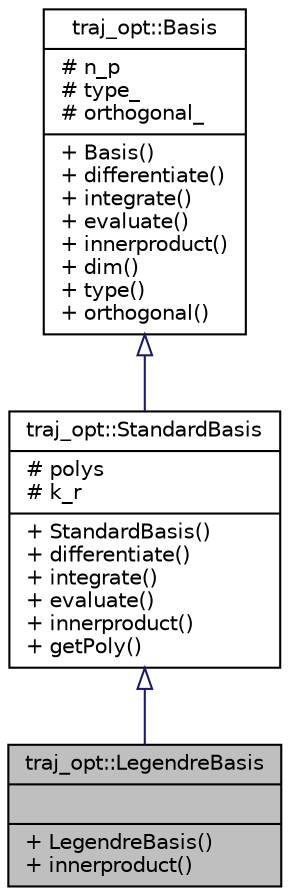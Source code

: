digraph "traj_opt::LegendreBasis"
{
 // LATEX_PDF_SIZE
  edge [fontname="Helvetica",fontsize="10",labelfontname="Helvetica",labelfontsize="10"];
  node [fontname="Helvetica",fontsize="10",shape=record];
  Node1 [label="{traj_opt::LegendreBasis\n||+ LegendreBasis()\l+ innerproduct()\l}",height=0.2,width=0.4,color="black", fillcolor="grey75", style="filled", fontcolor="black",tooltip=" "];
  Node2 -> Node1 [dir="back",color="midnightblue",fontsize="10",style="solid",arrowtail="onormal",fontname="Helvetica"];
  Node2 [label="{traj_opt::StandardBasis\n|# polys\l# k_r\l|+ StandardBasis()\l+ differentiate()\l+ integrate()\l+ evaluate()\l+ innerproduct()\l+ getPoly()\l}",height=0.2,width=0.4,color="black", fillcolor="white", style="filled",URL="$classtraj__opt_1_1StandardBasis.html",tooltip=" "];
  Node3 -> Node2 [dir="back",color="midnightblue",fontsize="10",style="solid",arrowtail="onormal",fontname="Helvetica"];
  Node3 [label="{traj_opt::Basis\n|# n_p\l# type_\l# orthogonal_\l|+ Basis()\l+ differentiate()\l+ integrate()\l+ evaluate()\l+ innerproduct()\l+ dim()\l+ type()\l+ orthogonal()\l}",height=0.2,width=0.4,color="black", fillcolor="white", style="filled",URL="$classtraj__opt_1_1Basis.html",tooltip=" "];
}
